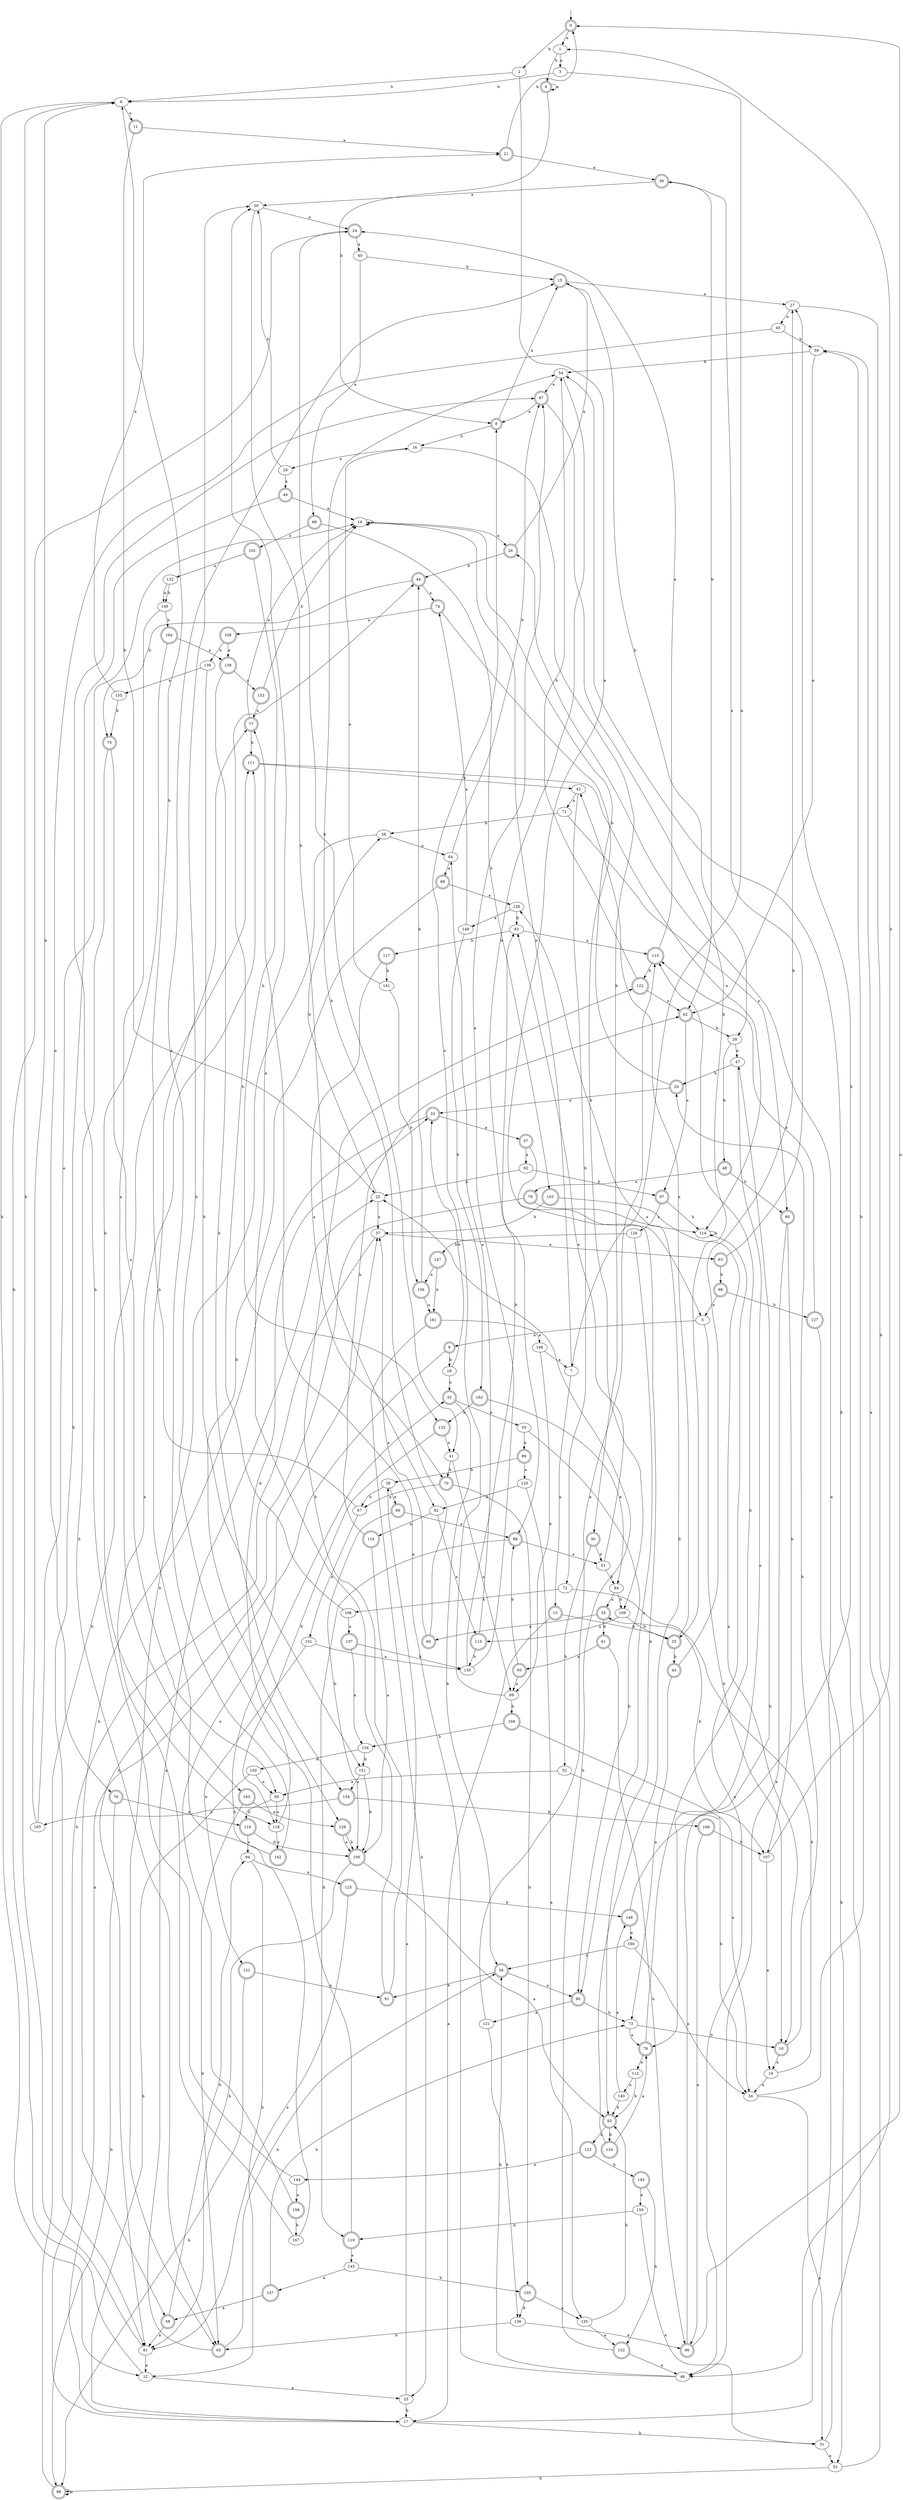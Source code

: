 digraph RandomDFA {
  __start0 [label="", shape=none];
  __start0 -> 0 [label=""];
  0 [shape=circle] [shape=doublecircle]
  0 -> 1 [label="a"]
  0 -> 2 [label="b"]
  1
  1 -> 3 [label="a"]
  1 -> 4 [label="b"]
  2
  2 -> 5 [label="a"]
  2 -> 6 [label="b"]
  3
  3 -> 7 [label="a"]
  3 -> 6 [label="b"]
  4 [shape=doublecircle]
  4 -> 4 [label="a"]
  4 -> 8 [label="b"]
  5
  5 -> 9 [label="a"]
  5 -> 10 [label="b"]
  6
  6 -> 11 [label="a"]
  6 -> 12 [label="b"]
  7
  7 -> 13 [label="a"]
  7 -> 14 [label="b"]
  8 [shape=doublecircle]
  8 -> 15 [label="a"]
  8 -> 16 [label="b"]
  9 [shape=doublecircle]
  9 -> 17 [label="a"]
  9 -> 18 [label="b"]
  10 [shape=doublecircle]
  10 -> 19 [label="a"]
  10 -> 20 [label="b"]
  11 [shape=doublecircle]
  11 -> 21 [label="a"]
  11 -> 22 [label="b"]
  12
  12 -> 23 [label="a"]
  12 -> 24 [label="b"]
  13 [shape=doublecircle]
  13 -> 17 [label="a"]
  13 -> 25 [label="b"]
  14
  14 -> 26 [label="a"]
  14 -> 14 [label="b"]
  15 [shape=doublecircle]
  15 -> 27 [label="a"]
  15 -> 28 [label="b"]
  16
  16 -> 29 [label="a"]
  16 -> 30 [label="b"]
  17
  17 -> 26 [label="a"]
  17 -> 31 [label="b"]
  18
  18 -> 32 [label="a"]
  18 -> 33 [label="b"]
  19
  19 -> 34 [label="a"]
  19 -> 35 [label="b"]
  20 [shape=doublecircle]
  20 -> 33 [label="a"]
  20 -> 14 [label="b"]
  21 [shape=doublecircle]
  21 -> 36 [label="a"]
  21 -> 0 [label="b"]
  22
  22 -> 37 [label="a"]
  22 -> 38 [label="b"]
  23
  23 -> 39 [label="a"]
  23 -> 17 [label="b"]
  24 [shape=doublecircle]
  24 -> 40 [label="a"]
  24 -> 41 [label="b"]
  25 [shape=doublecircle]
  25 -> 42 [label="a"]
  25 -> 43 [label="b"]
  26 [shape=doublecircle]
  26 -> 15 [label="a"]
  26 -> 44 [label="b"]
  27
  27 -> 45 [label="a"]
  27 -> 46 [label="b"]
  28
  28 -> 47 [label="a"]
  28 -> 48 [label="b"]
  29
  29 -> 49 [label="a"]
  29 -> 50 [label="b"]
  30 [shape=doublecircle]
  30 -> 51 [label="a"]
  30 -> 52 [label="b"]
  31
  31 -> 53 [label="a"]
  31 -> 54 [label="b"]
  32 [shape=doublecircle]
  32 -> 55 [label="a"]
  32 -> 56 [label="b"]
  33 [shape=doublecircle]
  33 -> 57 [label="a"]
  33 -> 58 [label="b"]
  34
  34 -> 31 [label="a"]
  34 -> 59 [label="b"]
  35 [shape=doublecircle]
  35 -> 60 [label="a"]
  35 -> 61 [label="b"]
  36 [shape=doublecircle]
  36 -> 50 [label="a"]
  36 -> 62 [label="b"]
  37
  37 -> 63 [label="a"]
  37 -> 17 [label="b"]
  38
  38 -> 64 [label="a"]
  38 -> 65 [label="b"]
  39
  39 -> 66 [label="a"]
  39 -> 67 [label="b"]
  40
  40 -> 68 [label="a"]
  40 -> 15 [label="b"]
  41
  41 -> 69 [label="a"]
  41 -> 70 [label="b"]
  42
  42 -> 71 [label="a"]
  42 -> 72 [label="b"]
  43 [shape=doublecircle]
  43 -> 73 [label="a"]
  43 -> 27 [label="b"]
  44 [shape=doublecircle]
  44 -> 74 [label="a"]
  44 -> 75 [label="b"]
  45
  45 -> 76 [label="a"]
  45 -> 59 [label="b"]
  46
  46 -> 77 [label="a"]
  46 -> 56 [label="b"]
  47
  47 -> 78 [label="a"]
  47 -> 20 [label="b"]
  48 [shape=doublecircle]
  48 -> 79 [label="a"]
  48 -> 80 [label="b"]
  49 [shape=doublecircle]
  49 -> 14 [label="a"]
  49 -> 81 [label="b"]
  50
  50 -> 24 [label="a"]
  50 -> 82 [label="b"]
  51
  51 -> 83 [label="a"]
  51 -> 84 [label="b"]
  52
  52 -> 85 [label="a"]
  52 -> 34 [label="b"]
  53
  53 -> 59 [label="a"]
  53 -> 86 [label="b"]
  54
  54 -> 87 [label="a"]
  54 -> 88 [label="b"]
  55
  55 -> 89 [label="a"]
  55 -> 90 [label="b"]
  56 [shape=doublecircle]
  56 -> 90 [label="a"]
  56 -> 91 [label="b"]
  57 [shape=doublecircle]
  57 -> 92 [label="a"]
  57 -> 93 [label="b"]
  58 [shape=doublecircle]
  58 -> 81 [label="a"]
  58 -> 94 [label="b"]
  59
  59 -> 62 [label="a"]
  59 -> 54 [label="b"]
  60 [shape=doublecircle]
  60 -> 37 [label="a"]
  60 -> 54 [label="b"]
  61 [shape=doublecircle]
  61 -> 95 [label="a"]
  61 -> 96 [label="b"]
  62 [shape=doublecircle]
  62 -> 97 [label="a"]
  62 -> 28 [label="b"]
  63 [shape=doublecircle]
  63 -> 36 [label="a"]
  63 -> 98 [label="b"]
  64
  64 -> 99 [label="a"]
  64 -> 87 [label="b"]
  65 [shape=doublecircle]
  65 -> 22 [label="a"]
  65 -> 56 [label="b"]
  66 [shape=doublecircle]
  66 -> 88 [label="a"]
  66 -> 100 [label="b"]
  67
  67 -> 101 [label="a"]
  67 -> 6 [label="b"]
  68 [shape=doublecircle]
  68 -> 102 [label="a"]
  68 -> 103 [label="b"]
  69
  69 -> 8 [label="a"]
  69 -> 104 [label="b"]
  70 [shape=doublecircle]
  70 -> 67 [label="a"]
  70 -> 105 [label="b"]
  71
  71 -> 80 [label="a"]
  71 -> 38 [label="b"]
  72
  72 -> 106 [label="a"]
  72 -> 107 [label="b"]
  73
  73 -> 78 [label="a"]
  73 -> 10 [label="b"]
  74 [shape=doublecircle]
  74 -> 108 [label="a"]
  74 -> 109 [label="b"]
  75 [shape=doublecircle]
  75 -> 85 [label="a"]
  75 -> 65 [label="b"]
  76 [shape=doublecircle]
  76 -> 110 [label="a"]
  76 -> 86 [label="b"]
  77 [shape=doublecircle]
  77 -> 14 [label="a"]
  77 -> 111 [label="b"]
  78 [shape=doublecircle]
  78 -> 112 [label="a"]
  78 -> 113 [label="b"]
  79 [shape=doublecircle]
  79 -> 114 [label="a"]
  79 -> 81 [label="b"]
  80 [shape=doublecircle]
  80 -> 46 [label="a"]
  80 -> 107 [label="b"]
  81
  81 -> 12 [label="a"]
  81 -> 6 [label="b"]
  82
  82 -> 115 [label="a"]
  82 -> 116 [label="b"]
  83
  83 -> 113 [label="a"]
  83 -> 117 [label="b"]
  84
  84 -> 35 [label="a"]
  84 -> 109 [label="b"]
  85
  85 -> 118 [label="a"]
  85 -> 110 [label="b"]
  86 [shape=doublecircle]
  86 -> 86 [label="a"]
  86 -> 111 [label="b"]
  87 [shape=doublecircle]
  87 -> 8 [label="a"]
  87 -> 25 [label="b"]
  88 [shape=doublecircle]
  88 -> 51 [label="a"]
  88 -> 119 [label="b"]
  89 [shape=doublecircle]
  89 -> 120 [label="a"]
  89 -> 39 [label="b"]
  90 [shape=doublecircle]
  90 -> 121 [label="a"]
  90 -> 73 [label="b"]
  91 [shape=doublecircle]
  91 -> 50 [label="a"]
  91 -> 122 [label="b"]
  92
  92 -> 22 [label="a"]
  92 -> 97 [label="b"]
  93 [shape=doublecircle]
  93 -> 123 [label="a"]
  93 -> 124 [label="b"]
  94
  94 -> 125 [label="a"]
  94 -> 12 [label="b"]
  95 [shape=doublecircle]
  95 -> 69 [label="a"]
  95 -> 88 [label="b"]
  96 [shape=doublecircle]
  96 -> 0 [label="a"]
  96 -> 47 [label="b"]
  97 [shape=doublecircle]
  97 -> 126 [label="a"]
  97 -> 114 [label="b"]
  98 [shape=doublecircle]
  98 -> 5 [label="a"]
  98 -> 127 [label="b"]
  99 [shape=doublecircle]
  99 -> 128 [label="a"]
  99 -> 129 [label="b"]
  100 [shape=doublecircle]
  100 -> 93 [label="a"]
  100 -> 81 [label="b"]
  101
  101 -> 130 [label="a"]
  101 -> 131 [label="b"]
  102 [shape=doublecircle]
  102 -> 132 [label="a"]
  102 -> 133 [label="b"]
  103 [shape=doublecircle]
  103 -> 10 [label="a"]
  103 -> 37 [label="b"]
  104 [shape=doublecircle]
  104 -> 34 [label="a"]
  104 -> 134 [label="b"]
  105 [shape=doublecircle]
  105 -> 135 [label="a"]
  105 -> 136 [label="b"]
  106
  106 -> 137 [label="a"]
  106 -> 44 [label="b"]
  107
  107 -> 19 [label="a"]
  107 -> 1 [label="b"]
  108 [shape=doublecircle]
  108 -> 138 [label="a"]
  108 -> 139 [label="b"]
  109
  109 -> 115 [label="a"]
  109 -> 25 [label="b"]
  110 [shape=doublecircle]
  110 -> 94 [label="a"]
  110 -> 100 [label="b"]
  111 [shape=doublecircle]
  111 -> 114 [label="a"]
  111 -> 42 [label="b"]
  112
  112 -> 140 [label="a"]
  112 -> 93 [label="b"]
  113 [shape=doublecircle]
  113 -> 24 [label="a"]
  113 -> 122 [label="b"]
  114
  114 -> 46 [label="a"]
  114 -> 114 [label="b"]
  115 [shape=doublecircle]
  115 -> 64 [label="a"]
  115 -> 130 [label="b"]
  116 [shape=doublecircle]
  116 -> 100 [label="a"]
  116 -> 62 [label="b"]
  117 [shape=doublecircle]
  117 -> 70 [label="a"]
  117 -> 141 [label="b"]
  118
  118 -> 142 [label="a"]
  118 -> 33 [label="b"]
  119 [shape=doublecircle]
  119 -> 143 [label="a"]
  119 -> 50 [label="b"]
  120
  120 -> 135 [label="a"]
  120 -> 82 [label="b"]
  121
  121 -> 113 [label="a"]
  121 -> 136 [label="b"]
  122 [shape=doublecircle]
  122 -> 62 [label="a"]
  122 -> 54 [label="b"]
  123 [shape=doublecircle]
  123 -> 144 [label="a"]
  123 -> 145 [label="b"]
  124 [shape=doublecircle]
  124 -> 78 [label="a"]
  124 -> 128 [label="b"]
  125 [shape=doublecircle]
  125 -> 81 [label="a"]
  125 -> 146 [label="b"]
  126
  126 -> 90 [label="a"]
  126 -> 147 [label="b"]
  127 [shape=doublecircle]
  127 -> 113 [label="a"]
  127 -> 53 [label="b"]
  128
  128 -> 148 [label="a"]
  128 -> 83 [label="b"]
  129 [shape=doublecircle]
  129 -> 100 [label="a"]
  129 -> 100 [label="b"]
  130
  130 -> 87 [label="a"]
  130 -> 83 [label="b"]
  131 [shape=doublecircle]
  131 -> 91 [label="a"]
  131 -> 86 [label="b"]
  132
  132 -> 149 [label="a"]
  132 -> 149 [label="b"]
  133 [shape=doublecircle]
  133 -> 41 [label="a"]
  133 -> 118 [label="b"]
  134
  134 -> 150 [label="a"]
  134 -> 151 [label="b"]
  135
  135 -> 152 [label="a"]
  135 -> 93 [label="b"]
  136
  136 -> 96 [label="a"]
  136 -> 65 [label="b"]
  137 [shape=doublecircle]
  137 -> 134 [label="a"]
  137 -> 130 [label="b"]
  138 [shape=doublecircle]
  138 -> 153 [label="a"]
  138 -> 154 [label="b"]
  139
  139 -> 155 [label="a"]
  139 -> 151 [label="b"]
  140
  140 -> 146 [label="a"]
  140 -> 93 [label="b"]
  141
  141 -> 16 [label="a"]
  141 -> 156 [label="b"]
  142 [shape=doublecircle]
  142 -> 15 [label="a"]
  142 -> 77 [label="b"]
  143
  143 -> 157 [label="a"]
  143 -> 105 [label="b"]
  144
  144 -> 158 [label="a"]
  144 -> 87 [label="b"]
  145 [shape=doublecircle]
  145 -> 159 [label="a"]
  145 -> 152 [label="b"]
  146 [shape=doublecircle]
  146 -> 160 [label="a"]
  146 -> 27 [label="b"]
  147 [shape=doublecircle]
  147 -> 156 [label="a"]
  147 -> 161 [label="b"]
  148
  148 -> 74 [label="a"]
  148 -> 162 [label="b"]
  149
  149 -> 163 [label="a"]
  149 -> 164 [label="b"]
  150
  150 -> 85 [label="a"]
  150 -> 17 [label="b"]
  151
  151 -> 154 [label="a"]
  151 -> 100 [label="b"]
  152 [shape=doublecircle]
  152 -> 46 [label="a"]
  152 -> 22 [label="b"]
  153 [shape=doublecircle]
  153 -> 77 [label="a"]
  153 -> 14 [label="b"]
  154 [shape=doublecircle]
  154 -> 165 [label="a"]
  154 -> 166 [label="b"]
  155
  155 -> 21 [label="a"]
  155 -> 75 [label="b"]
  156 [shape=doublecircle]
  156 -> 161 [label="a"]
  156 -> 44 [label="b"]
  157 [shape=doublecircle]
  157 -> 58 [label="a"]
  157 -> 73 [label="b"]
  158 [shape=doublecircle]
  158 -> 37 [label="a"]
  158 -> 167 [label="b"]
  159
  159 -> 31 [label="a"]
  159 -> 119 [label="b"]
  160
  160 -> 34 [label="a"]
  160 -> 56 [label="b"]
  161 [shape=doublecircle]
  161 -> 168 [label="a"]
  161 -> 23 [label="b"]
  162 [shape=doublecircle]
  162 -> 84 [label="a"]
  162 -> 133 [label="b"]
  163 [shape=doublecircle]
  163 -> 129 [label="a"]
  163 -> 65 [label="b"]
  164 [shape=doublecircle]
  164 -> 138 [label="a"]
  164 -> 118 [label="b"]
  165
  165 -> 14 [label="a"]
  165 -> 6 [label="b"]
  166 [shape=doublecircle]
  166 -> 96 [label="a"]
  166 -> 107 [label="b"]
  167
  167 -> 111 [label="a"]
  167 -> 32 [label="b"]
  168
  168 -> 7 [label="a"]
  168 -> 69 [label="b"]
}
